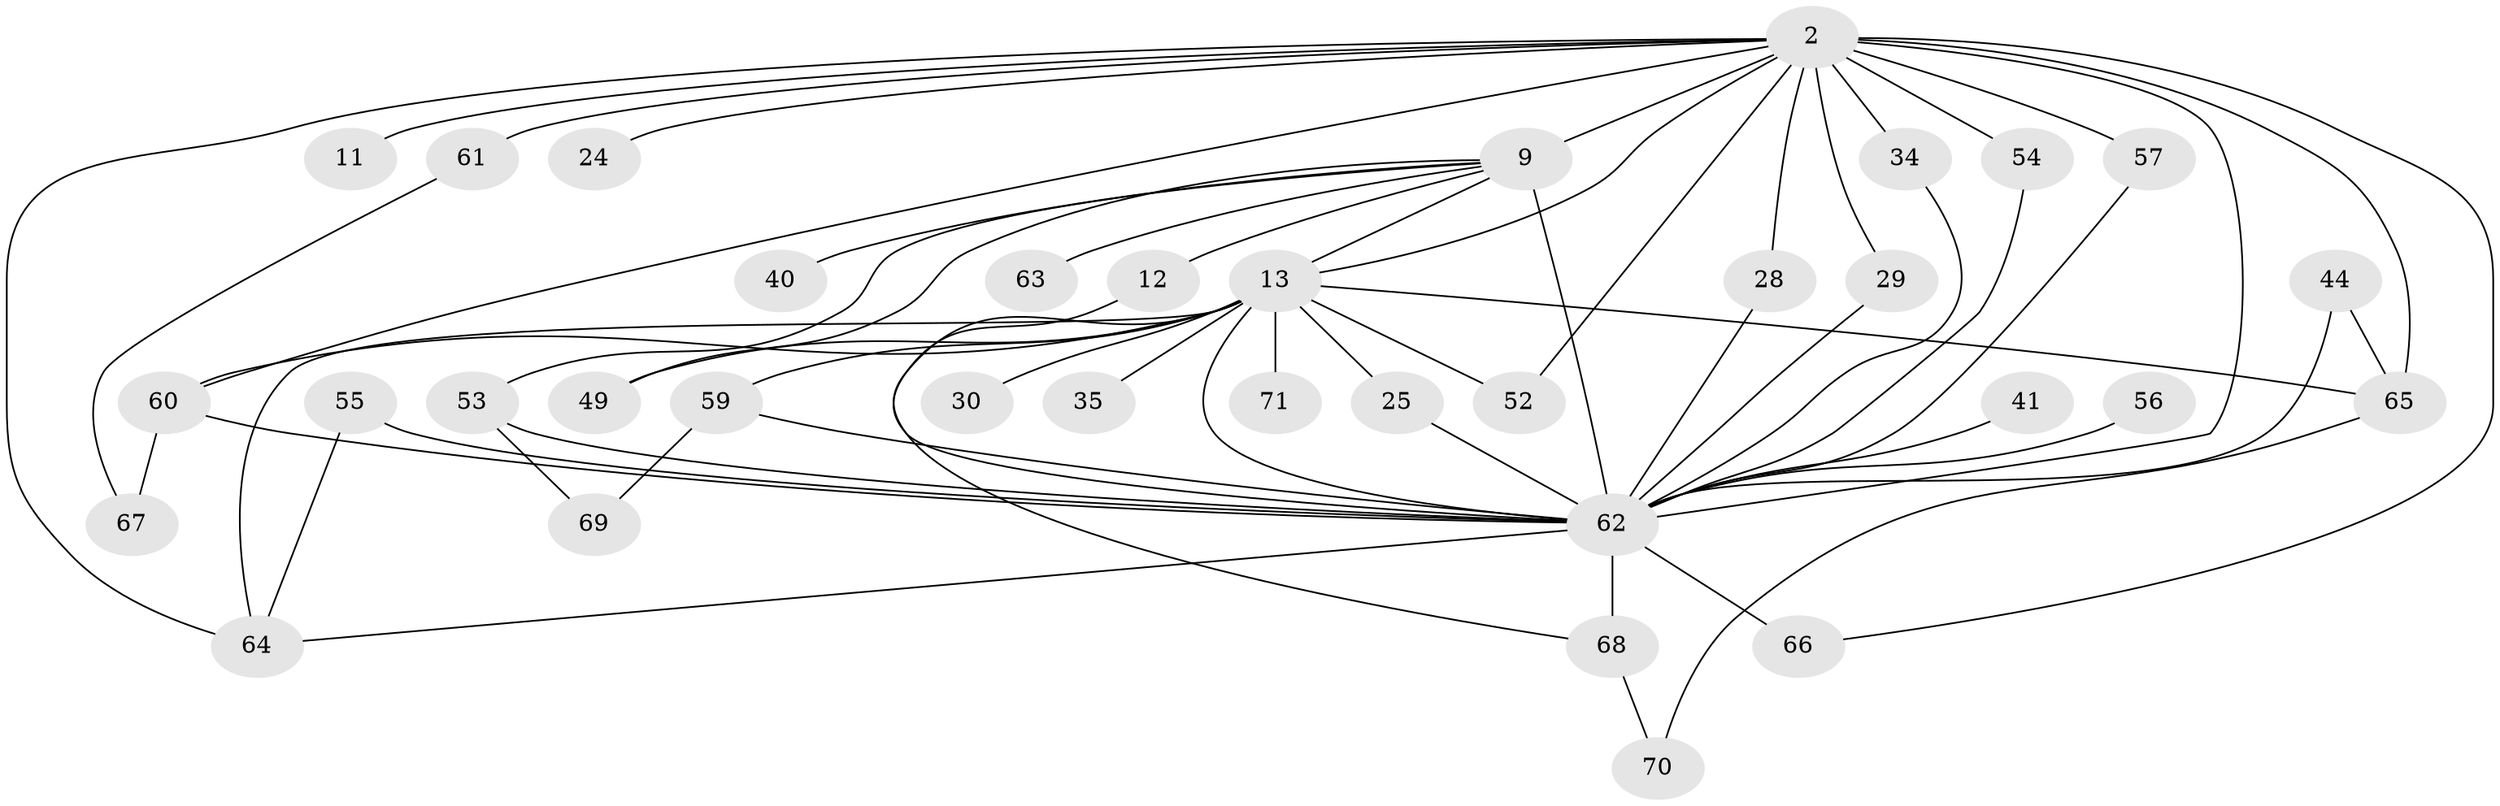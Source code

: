 // original degree distribution, {21: 0.028169014084507043, 22: 0.014084507042253521, 18: 0.014084507042253521, 14: 0.014084507042253521, 16: 0.014084507042253521, 15: 0.028169014084507043, 13: 0.014084507042253521, 20: 0.014084507042253521, 2: 0.49295774647887325, 5: 0.028169014084507043, 4: 0.09859154929577464, 3: 0.23943661971830985}
// Generated by graph-tools (version 1.1) at 2025/46/03/09/25 04:46:17]
// undirected, 35 vertices, 60 edges
graph export_dot {
graph [start="1"]
  node [color=gray90,style=filled];
  2 [super="+1"];
  9 [super="+4"];
  11;
  12;
  13 [super="+10"];
  24;
  25;
  28;
  29;
  30;
  34;
  35;
  40;
  41;
  44;
  49;
  52 [super="+31"];
  53 [super="+43+15"];
  54 [super="+42"];
  55 [super="+48"];
  56;
  57;
  59 [super="+33"];
  60 [super="+22+17+46"];
  61;
  62 [super="+18+32+51+50"];
  63;
  64 [super="+14+38"];
  65 [super="+47+58"];
  66 [super="+21+26"];
  67;
  68 [super="+23"];
  69;
  70;
  71;
  2 -- 9 [weight=4];
  2 -- 11 [weight=2];
  2 -- 24 [weight=2];
  2 -- 54 [weight=2];
  2 -- 57;
  2 -- 61 [weight=2];
  2 -- 62 [weight=11];
  2 -- 28;
  2 -- 29;
  2 -- 34;
  2 -- 52;
  2 -- 66 [weight=2];
  2 -- 60 [weight=2];
  2 -- 65 [weight=3];
  2 -- 13 [weight=4];
  2 -- 64 [weight=2];
  9 -- 12;
  9 -- 40 [weight=2];
  9 -- 49;
  9 -- 63;
  9 -- 53 [weight=2];
  9 -- 13 [weight=4];
  9 -- 62 [weight=11];
  12 -- 62;
  13 -- 65 [weight=2];
  13 -- 68;
  13 -- 71 [weight=2];
  13 -- 25;
  13 -- 30;
  13 -- 35 [weight=2];
  13 -- 49;
  13 -- 52 [weight=2];
  13 -- 59 [weight=2];
  13 -- 60 [weight=2];
  13 -- 62 [weight=12];
  13 -- 64;
  25 -- 62;
  28 -- 62;
  29 -- 62;
  34 -- 62;
  41 -- 62 [weight=2];
  44 -- 65;
  44 -- 62;
  53 -- 69;
  53 -- 62 [weight=2];
  54 -- 62;
  55 -- 64;
  55 -- 62 [weight=2];
  56 -- 62 [weight=2];
  57 -- 62;
  59 -- 69;
  59 -- 62;
  60 -- 67;
  60 -- 62;
  61 -- 67;
  62 -- 64;
  62 -- 66 [weight=3];
  62 -- 68 [weight=2];
  65 -- 70;
  68 -- 70;
}
